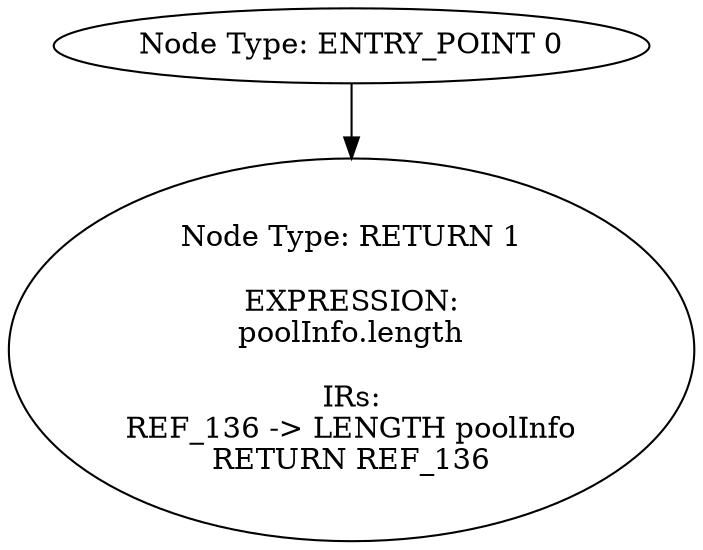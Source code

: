 digraph{
0[label="Node Type: ENTRY_POINT 0
"];
0->1;
1[label="Node Type: RETURN 1

EXPRESSION:
poolInfo.length

IRs:
REF_136 -> LENGTH poolInfo
RETURN REF_136"];
}
